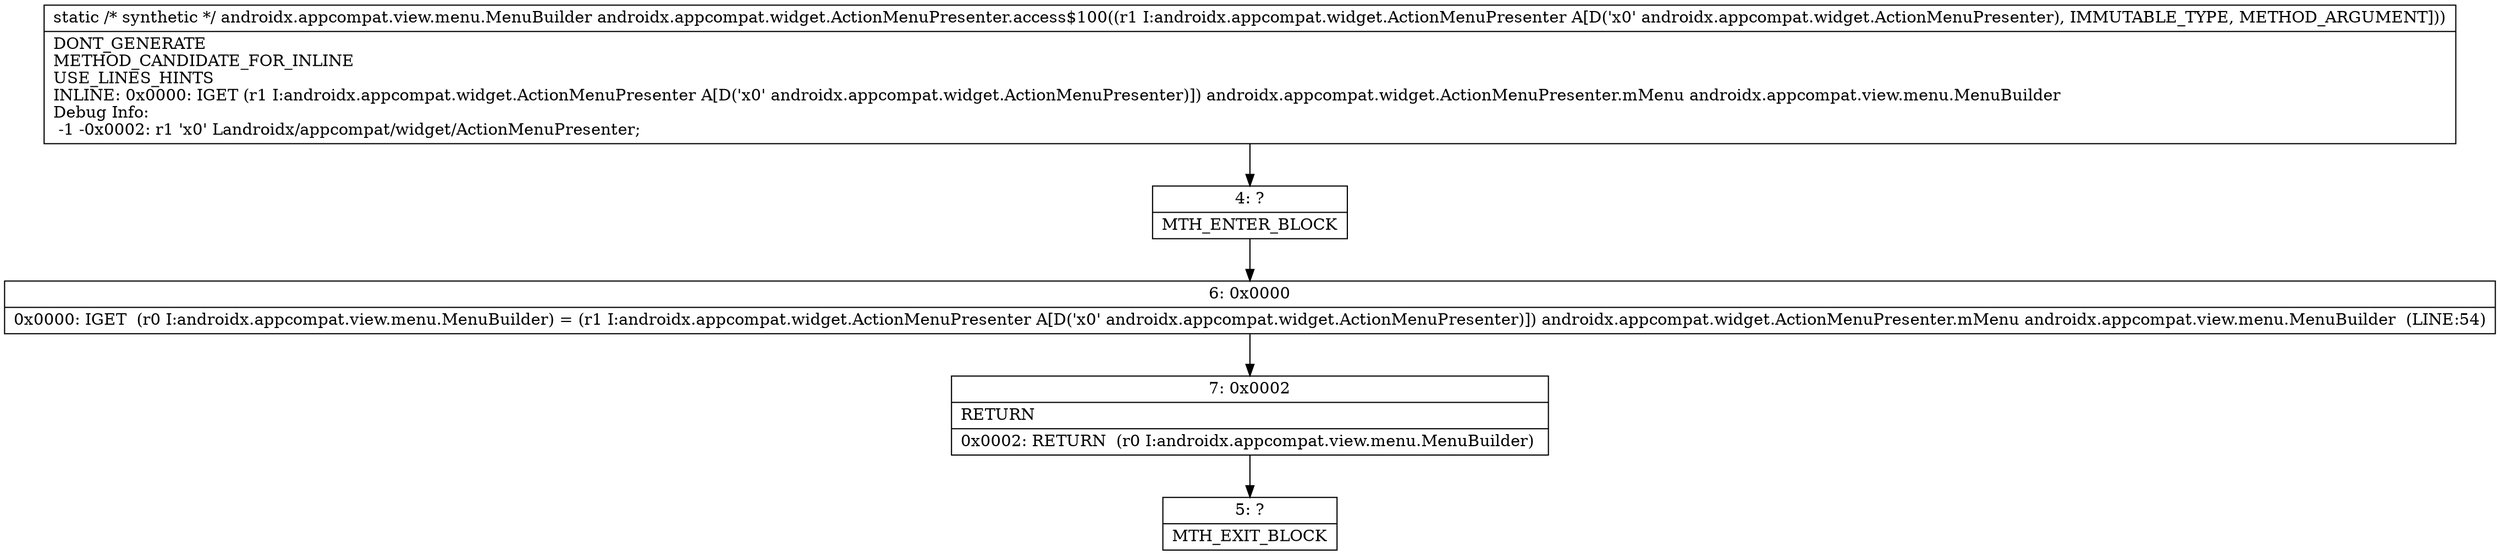 digraph "CFG forandroidx.appcompat.widget.ActionMenuPresenter.access$100(Landroidx\/appcompat\/widget\/ActionMenuPresenter;)Landroidx\/appcompat\/view\/menu\/MenuBuilder;" {
Node_4 [shape=record,label="{4\:\ ?|MTH_ENTER_BLOCK\l}"];
Node_6 [shape=record,label="{6\:\ 0x0000|0x0000: IGET  (r0 I:androidx.appcompat.view.menu.MenuBuilder) = (r1 I:androidx.appcompat.widget.ActionMenuPresenter A[D('x0' androidx.appcompat.widget.ActionMenuPresenter)]) androidx.appcompat.widget.ActionMenuPresenter.mMenu androidx.appcompat.view.menu.MenuBuilder  (LINE:54)\l}"];
Node_7 [shape=record,label="{7\:\ 0x0002|RETURN\l|0x0002: RETURN  (r0 I:androidx.appcompat.view.menu.MenuBuilder) \l}"];
Node_5 [shape=record,label="{5\:\ ?|MTH_EXIT_BLOCK\l}"];
MethodNode[shape=record,label="{static \/* synthetic *\/ androidx.appcompat.view.menu.MenuBuilder androidx.appcompat.widget.ActionMenuPresenter.access$100((r1 I:androidx.appcompat.widget.ActionMenuPresenter A[D('x0' androidx.appcompat.widget.ActionMenuPresenter), IMMUTABLE_TYPE, METHOD_ARGUMENT]))  | DONT_GENERATE\lMETHOD_CANDIDATE_FOR_INLINE\lUSE_LINES_HINTS\lINLINE: 0x0000: IGET  (r1 I:androidx.appcompat.widget.ActionMenuPresenter A[D('x0' androidx.appcompat.widget.ActionMenuPresenter)]) androidx.appcompat.widget.ActionMenuPresenter.mMenu androidx.appcompat.view.menu.MenuBuilder\lDebug Info:\l  \-1 \-0x0002: r1 'x0' Landroidx\/appcompat\/widget\/ActionMenuPresenter;\l}"];
MethodNode -> Node_4;Node_4 -> Node_6;
Node_6 -> Node_7;
Node_7 -> Node_5;
}

